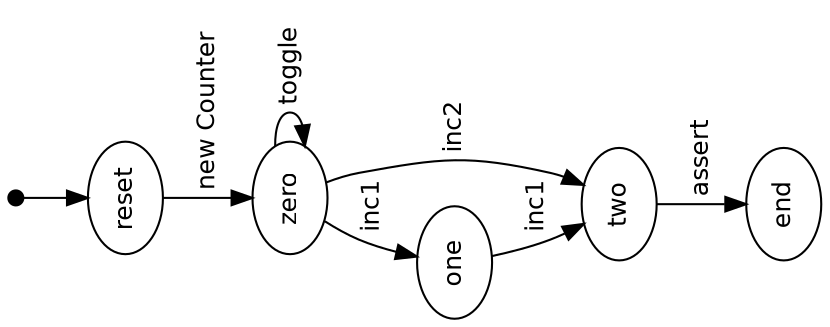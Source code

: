 digraph model {
  orientation = landscape;
  graph [ rankdir = "TB", ranksep="0.4", nodesep="0.2" ];
  node [ fontname = "Helvetica", fontsize="12.0", margin="0.07" ];
  edge [ fontname = "Helvetica", fontsize="12.0", margin="0.05" ];
  "" [ shape = "point", height="0.1" ];
  "" -> reset
  reset	-> zero [ label = " new Counter " ];
  zero	-> zero [ label = " toggle " ];
  zero	-> one [ label = " inc1 " ];
  one	-> two [ label = " inc1 " ];
  zero	-> two [ label = " inc2 " ];
  two	-> end [ label = " assert " ];
}
